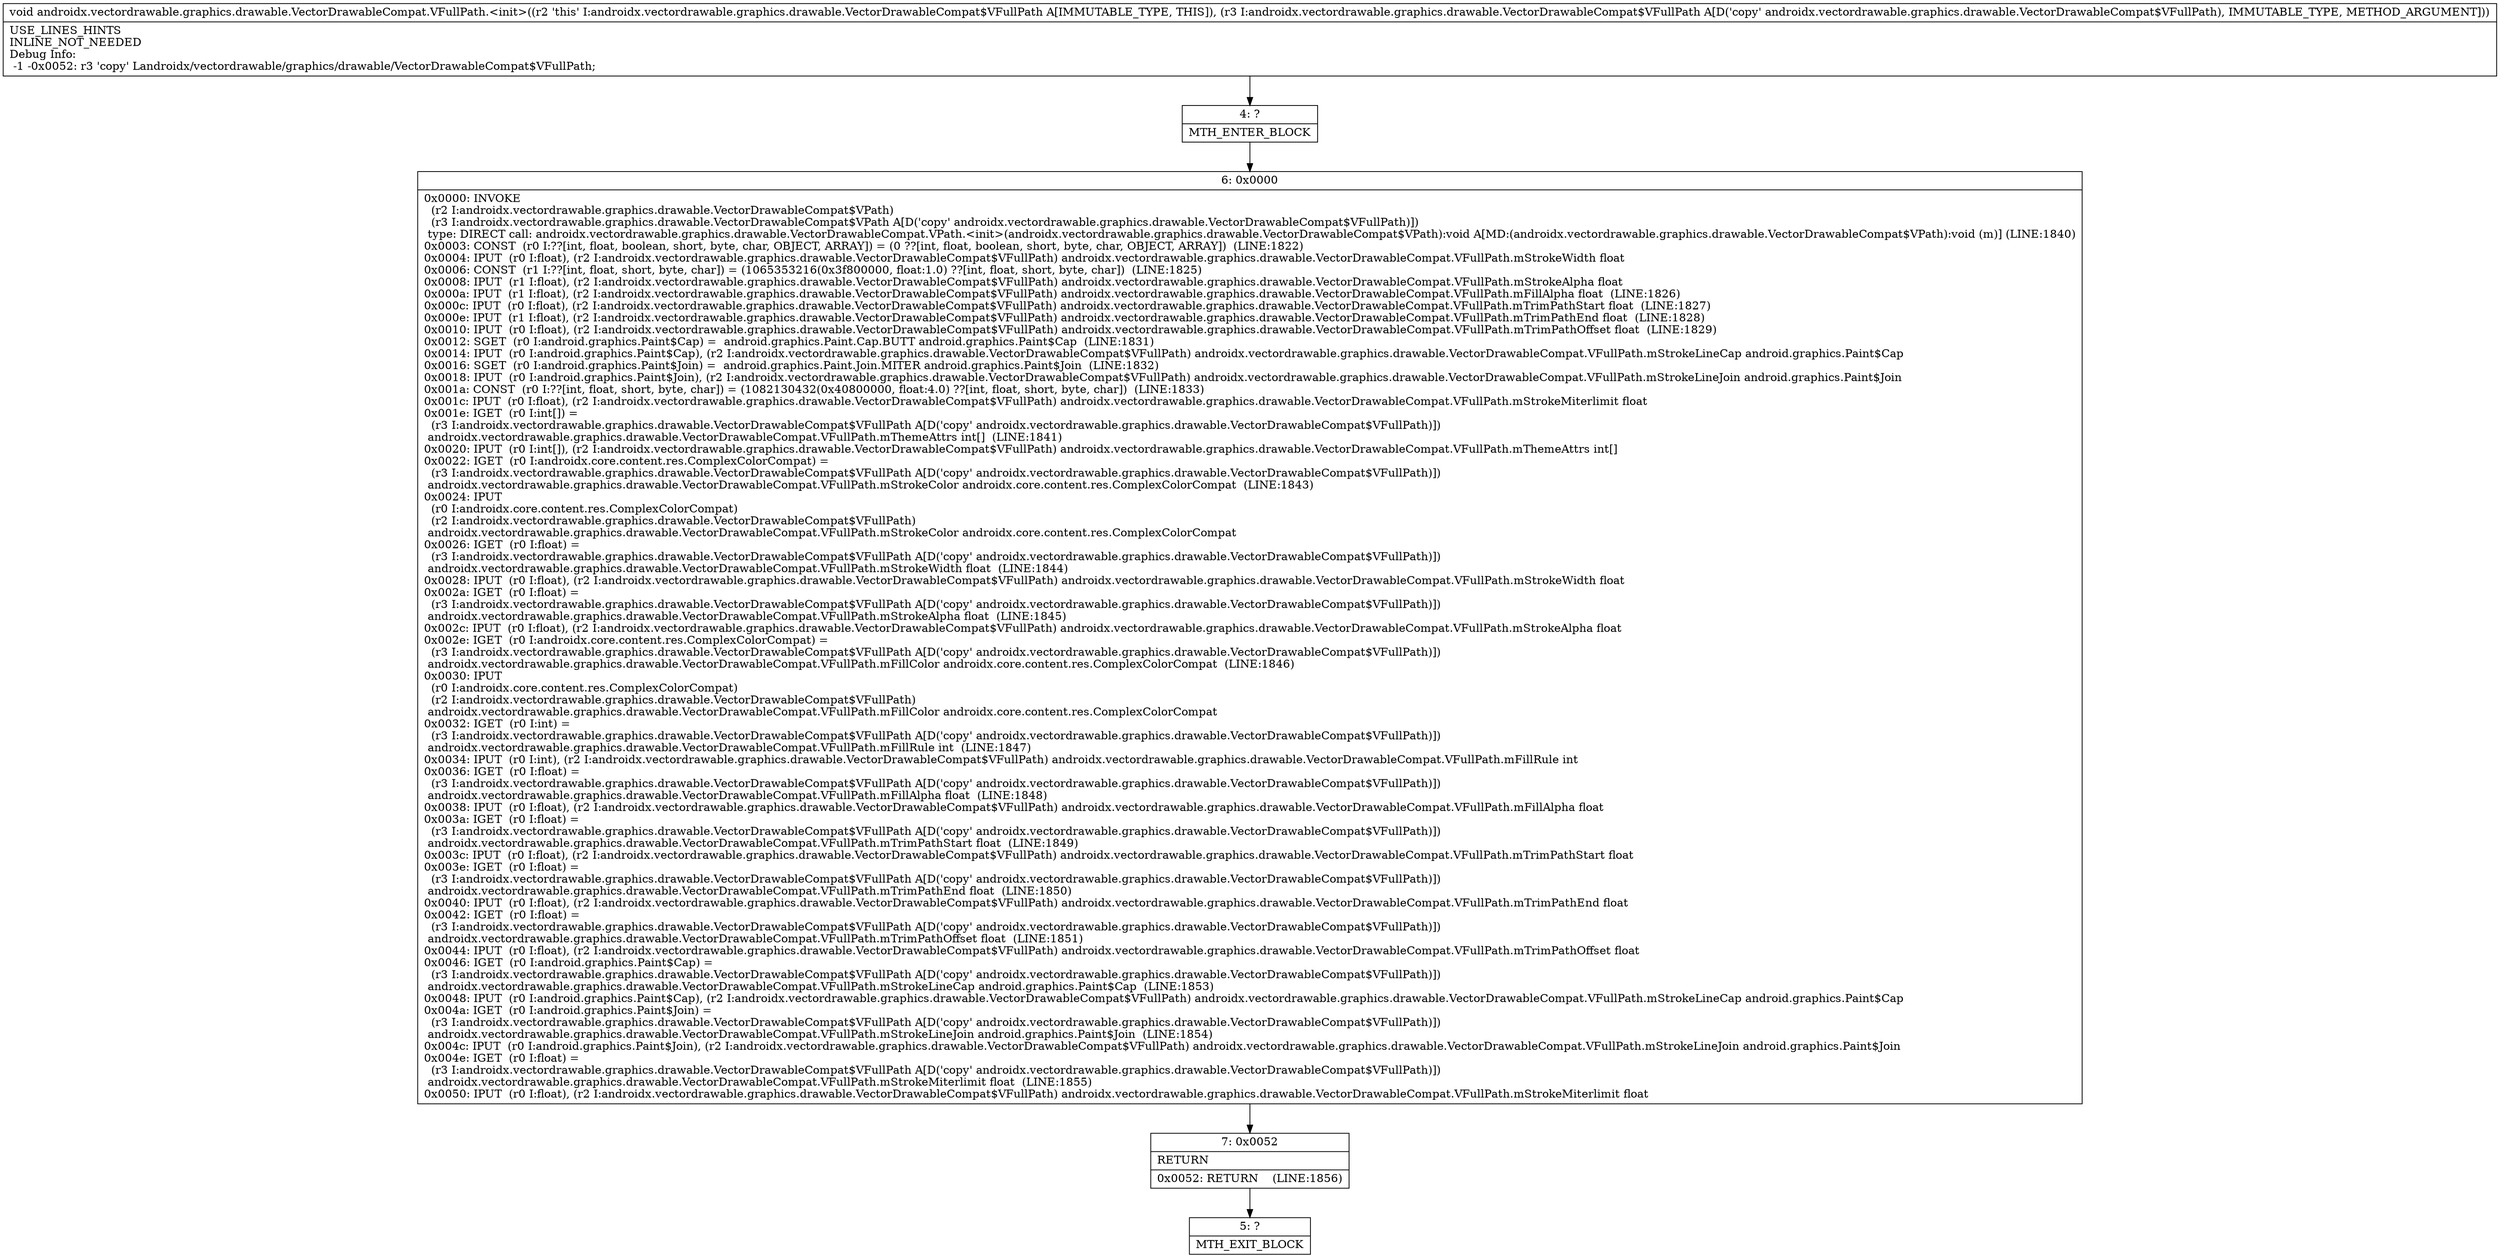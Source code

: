 digraph "CFG forandroidx.vectordrawable.graphics.drawable.VectorDrawableCompat.VFullPath.\<init\>(Landroidx\/vectordrawable\/graphics\/drawable\/VectorDrawableCompat$VFullPath;)V" {
Node_4 [shape=record,label="{4\:\ ?|MTH_ENTER_BLOCK\l}"];
Node_6 [shape=record,label="{6\:\ 0x0000|0x0000: INVOKE  \l  (r2 I:androidx.vectordrawable.graphics.drawable.VectorDrawableCompat$VPath)\l  (r3 I:androidx.vectordrawable.graphics.drawable.VectorDrawableCompat$VPath A[D('copy' androidx.vectordrawable.graphics.drawable.VectorDrawableCompat$VFullPath)])\l type: DIRECT call: androidx.vectordrawable.graphics.drawable.VectorDrawableCompat.VPath.\<init\>(androidx.vectordrawable.graphics.drawable.VectorDrawableCompat$VPath):void A[MD:(androidx.vectordrawable.graphics.drawable.VectorDrawableCompat$VPath):void (m)] (LINE:1840)\l0x0003: CONST  (r0 I:??[int, float, boolean, short, byte, char, OBJECT, ARRAY]) = (0 ??[int, float, boolean, short, byte, char, OBJECT, ARRAY])  (LINE:1822)\l0x0004: IPUT  (r0 I:float), (r2 I:androidx.vectordrawable.graphics.drawable.VectorDrawableCompat$VFullPath) androidx.vectordrawable.graphics.drawable.VectorDrawableCompat.VFullPath.mStrokeWidth float \l0x0006: CONST  (r1 I:??[int, float, short, byte, char]) = (1065353216(0x3f800000, float:1.0) ??[int, float, short, byte, char])  (LINE:1825)\l0x0008: IPUT  (r1 I:float), (r2 I:androidx.vectordrawable.graphics.drawable.VectorDrawableCompat$VFullPath) androidx.vectordrawable.graphics.drawable.VectorDrawableCompat.VFullPath.mStrokeAlpha float \l0x000a: IPUT  (r1 I:float), (r2 I:androidx.vectordrawable.graphics.drawable.VectorDrawableCompat$VFullPath) androidx.vectordrawable.graphics.drawable.VectorDrawableCompat.VFullPath.mFillAlpha float  (LINE:1826)\l0x000c: IPUT  (r0 I:float), (r2 I:androidx.vectordrawable.graphics.drawable.VectorDrawableCompat$VFullPath) androidx.vectordrawable.graphics.drawable.VectorDrawableCompat.VFullPath.mTrimPathStart float  (LINE:1827)\l0x000e: IPUT  (r1 I:float), (r2 I:androidx.vectordrawable.graphics.drawable.VectorDrawableCompat$VFullPath) androidx.vectordrawable.graphics.drawable.VectorDrawableCompat.VFullPath.mTrimPathEnd float  (LINE:1828)\l0x0010: IPUT  (r0 I:float), (r2 I:androidx.vectordrawable.graphics.drawable.VectorDrawableCompat$VFullPath) androidx.vectordrawable.graphics.drawable.VectorDrawableCompat.VFullPath.mTrimPathOffset float  (LINE:1829)\l0x0012: SGET  (r0 I:android.graphics.Paint$Cap) =  android.graphics.Paint.Cap.BUTT android.graphics.Paint$Cap  (LINE:1831)\l0x0014: IPUT  (r0 I:android.graphics.Paint$Cap), (r2 I:androidx.vectordrawable.graphics.drawable.VectorDrawableCompat$VFullPath) androidx.vectordrawable.graphics.drawable.VectorDrawableCompat.VFullPath.mStrokeLineCap android.graphics.Paint$Cap \l0x0016: SGET  (r0 I:android.graphics.Paint$Join) =  android.graphics.Paint.Join.MITER android.graphics.Paint$Join  (LINE:1832)\l0x0018: IPUT  (r0 I:android.graphics.Paint$Join), (r2 I:androidx.vectordrawable.graphics.drawable.VectorDrawableCompat$VFullPath) androidx.vectordrawable.graphics.drawable.VectorDrawableCompat.VFullPath.mStrokeLineJoin android.graphics.Paint$Join \l0x001a: CONST  (r0 I:??[int, float, short, byte, char]) = (1082130432(0x40800000, float:4.0) ??[int, float, short, byte, char])  (LINE:1833)\l0x001c: IPUT  (r0 I:float), (r2 I:androidx.vectordrawable.graphics.drawable.VectorDrawableCompat$VFullPath) androidx.vectordrawable.graphics.drawable.VectorDrawableCompat.VFullPath.mStrokeMiterlimit float \l0x001e: IGET  (r0 I:int[]) = \l  (r3 I:androidx.vectordrawable.graphics.drawable.VectorDrawableCompat$VFullPath A[D('copy' androidx.vectordrawable.graphics.drawable.VectorDrawableCompat$VFullPath)])\l androidx.vectordrawable.graphics.drawable.VectorDrawableCompat.VFullPath.mThemeAttrs int[]  (LINE:1841)\l0x0020: IPUT  (r0 I:int[]), (r2 I:androidx.vectordrawable.graphics.drawable.VectorDrawableCompat$VFullPath) androidx.vectordrawable.graphics.drawable.VectorDrawableCompat.VFullPath.mThemeAttrs int[] \l0x0022: IGET  (r0 I:androidx.core.content.res.ComplexColorCompat) = \l  (r3 I:androidx.vectordrawable.graphics.drawable.VectorDrawableCompat$VFullPath A[D('copy' androidx.vectordrawable.graphics.drawable.VectorDrawableCompat$VFullPath)])\l androidx.vectordrawable.graphics.drawable.VectorDrawableCompat.VFullPath.mStrokeColor androidx.core.content.res.ComplexColorCompat  (LINE:1843)\l0x0024: IPUT  \l  (r0 I:androidx.core.content.res.ComplexColorCompat)\l  (r2 I:androidx.vectordrawable.graphics.drawable.VectorDrawableCompat$VFullPath)\l androidx.vectordrawable.graphics.drawable.VectorDrawableCompat.VFullPath.mStrokeColor androidx.core.content.res.ComplexColorCompat \l0x0026: IGET  (r0 I:float) = \l  (r3 I:androidx.vectordrawable.graphics.drawable.VectorDrawableCompat$VFullPath A[D('copy' androidx.vectordrawable.graphics.drawable.VectorDrawableCompat$VFullPath)])\l androidx.vectordrawable.graphics.drawable.VectorDrawableCompat.VFullPath.mStrokeWidth float  (LINE:1844)\l0x0028: IPUT  (r0 I:float), (r2 I:androidx.vectordrawable.graphics.drawable.VectorDrawableCompat$VFullPath) androidx.vectordrawable.graphics.drawable.VectorDrawableCompat.VFullPath.mStrokeWidth float \l0x002a: IGET  (r0 I:float) = \l  (r3 I:androidx.vectordrawable.graphics.drawable.VectorDrawableCompat$VFullPath A[D('copy' androidx.vectordrawable.graphics.drawable.VectorDrawableCompat$VFullPath)])\l androidx.vectordrawable.graphics.drawable.VectorDrawableCompat.VFullPath.mStrokeAlpha float  (LINE:1845)\l0x002c: IPUT  (r0 I:float), (r2 I:androidx.vectordrawable.graphics.drawable.VectorDrawableCompat$VFullPath) androidx.vectordrawable.graphics.drawable.VectorDrawableCompat.VFullPath.mStrokeAlpha float \l0x002e: IGET  (r0 I:androidx.core.content.res.ComplexColorCompat) = \l  (r3 I:androidx.vectordrawable.graphics.drawable.VectorDrawableCompat$VFullPath A[D('copy' androidx.vectordrawable.graphics.drawable.VectorDrawableCompat$VFullPath)])\l androidx.vectordrawable.graphics.drawable.VectorDrawableCompat.VFullPath.mFillColor androidx.core.content.res.ComplexColorCompat  (LINE:1846)\l0x0030: IPUT  \l  (r0 I:androidx.core.content.res.ComplexColorCompat)\l  (r2 I:androidx.vectordrawable.graphics.drawable.VectorDrawableCompat$VFullPath)\l androidx.vectordrawable.graphics.drawable.VectorDrawableCompat.VFullPath.mFillColor androidx.core.content.res.ComplexColorCompat \l0x0032: IGET  (r0 I:int) = \l  (r3 I:androidx.vectordrawable.graphics.drawable.VectorDrawableCompat$VFullPath A[D('copy' androidx.vectordrawable.graphics.drawable.VectorDrawableCompat$VFullPath)])\l androidx.vectordrawable.graphics.drawable.VectorDrawableCompat.VFullPath.mFillRule int  (LINE:1847)\l0x0034: IPUT  (r0 I:int), (r2 I:androidx.vectordrawable.graphics.drawable.VectorDrawableCompat$VFullPath) androidx.vectordrawable.graphics.drawable.VectorDrawableCompat.VFullPath.mFillRule int \l0x0036: IGET  (r0 I:float) = \l  (r3 I:androidx.vectordrawable.graphics.drawable.VectorDrawableCompat$VFullPath A[D('copy' androidx.vectordrawable.graphics.drawable.VectorDrawableCompat$VFullPath)])\l androidx.vectordrawable.graphics.drawable.VectorDrawableCompat.VFullPath.mFillAlpha float  (LINE:1848)\l0x0038: IPUT  (r0 I:float), (r2 I:androidx.vectordrawable.graphics.drawable.VectorDrawableCompat$VFullPath) androidx.vectordrawable.graphics.drawable.VectorDrawableCompat.VFullPath.mFillAlpha float \l0x003a: IGET  (r0 I:float) = \l  (r3 I:androidx.vectordrawable.graphics.drawable.VectorDrawableCompat$VFullPath A[D('copy' androidx.vectordrawable.graphics.drawable.VectorDrawableCompat$VFullPath)])\l androidx.vectordrawable.graphics.drawable.VectorDrawableCompat.VFullPath.mTrimPathStart float  (LINE:1849)\l0x003c: IPUT  (r0 I:float), (r2 I:androidx.vectordrawable.graphics.drawable.VectorDrawableCompat$VFullPath) androidx.vectordrawable.graphics.drawable.VectorDrawableCompat.VFullPath.mTrimPathStart float \l0x003e: IGET  (r0 I:float) = \l  (r3 I:androidx.vectordrawable.graphics.drawable.VectorDrawableCompat$VFullPath A[D('copy' androidx.vectordrawable.graphics.drawable.VectorDrawableCompat$VFullPath)])\l androidx.vectordrawable.graphics.drawable.VectorDrawableCompat.VFullPath.mTrimPathEnd float  (LINE:1850)\l0x0040: IPUT  (r0 I:float), (r2 I:androidx.vectordrawable.graphics.drawable.VectorDrawableCompat$VFullPath) androidx.vectordrawable.graphics.drawable.VectorDrawableCompat.VFullPath.mTrimPathEnd float \l0x0042: IGET  (r0 I:float) = \l  (r3 I:androidx.vectordrawable.graphics.drawable.VectorDrawableCompat$VFullPath A[D('copy' androidx.vectordrawable.graphics.drawable.VectorDrawableCompat$VFullPath)])\l androidx.vectordrawable.graphics.drawable.VectorDrawableCompat.VFullPath.mTrimPathOffset float  (LINE:1851)\l0x0044: IPUT  (r0 I:float), (r2 I:androidx.vectordrawable.graphics.drawable.VectorDrawableCompat$VFullPath) androidx.vectordrawable.graphics.drawable.VectorDrawableCompat.VFullPath.mTrimPathOffset float \l0x0046: IGET  (r0 I:android.graphics.Paint$Cap) = \l  (r3 I:androidx.vectordrawable.graphics.drawable.VectorDrawableCompat$VFullPath A[D('copy' androidx.vectordrawable.graphics.drawable.VectorDrawableCompat$VFullPath)])\l androidx.vectordrawable.graphics.drawable.VectorDrawableCompat.VFullPath.mStrokeLineCap android.graphics.Paint$Cap  (LINE:1853)\l0x0048: IPUT  (r0 I:android.graphics.Paint$Cap), (r2 I:androidx.vectordrawable.graphics.drawable.VectorDrawableCompat$VFullPath) androidx.vectordrawable.graphics.drawable.VectorDrawableCompat.VFullPath.mStrokeLineCap android.graphics.Paint$Cap \l0x004a: IGET  (r0 I:android.graphics.Paint$Join) = \l  (r3 I:androidx.vectordrawable.graphics.drawable.VectorDrawableCompat$VFullPath A[D('copy' androidx.vectordrawable.graphics.drawable.VectorDrawableCompat$VFullPath)])\l androidx.vectordrawable.graphics.drawable.VectorDrawableCompat.VFullPath.mStrokeLineJoin android.graphics.Paint$Join  (LINE:1854)\l0x004c: IPUT  (r0 I:android.graphics.Paint$Join), (r2 I:androidx.vectordrawable.graphics.drawable.VectorDrawableCompat$VFullPath) androidx.vectordrawable.graphics.drawable.VectorDrawableCompat.VFullPath.mStrokeLineJoin android.graphics.Paint$Join \l0x004e: IGET  (r0 I:float) = \l  (r3 I:androidx.vectordrawable.graphics.drawable.VectorDrawableCompat$VFullPath A[D('copy' androidx.vectordrawable.graphics.drawable.VectorDrawableCompat$VFullPath)])\l androidx.vectordrawable.graphics.drawable.VectorDrawableCompat.VFullPath.mStrokeMiterlimit float  (LINE:1855)\l0x0050: IPUT  (r0 I:float), (r2 I:androidx.vectordrawable.graphics.drawable.VectorDrawableCompat$VFullPath) androidx.vectordrawable.graphics.drawable.VectorDrawableCompat.VFullPath.mStrokeMiterlimit float \l}"];
Node_7 [shape=record,label="{7\:\ 0x0052|RETURN\l|0x0052: RETURN    (LINE:1856)\l}"];
Node_5 [shape=record,label="{5\:\ ?|MTH_EXIT_BLOCK\l}"];
MethodNode[shape=record,label="{void androidx.vectordrawable.graphics.drawable.VectorDrawableCompat.VFullPath.\<init\>((r2 'this' I:androidx.vectordrawable.graphics.drawable.VectorDrawableCompat$VFullPath A[IMMUTABLE_TYPE, THIS]), (r3 I:androidx.vectordrawable.graphics.drawable.VectorDrawableCompat$VFullPath A[D('copy' androidx.vectordrawable.graphics.drawable.VectorDrawableCompat$VFullPath), IMMUTABLE_TYPE, METHOD_ARGUMENT]))  | USE_LINES_HINTS\lINLINE_NOT_NEEDED\lDebug Info:\l  \-1 \-0x0052: r3 'copy' Landroidx\/vectordrawable\/graphics\/drawable\/VectorDrawableCompat$VFullPath;\l}"];
MethodNode -> Node_4;Node_4 -> Node_6;
Node_6 -> Node_7;
Node_7 -> Node_5;
}

